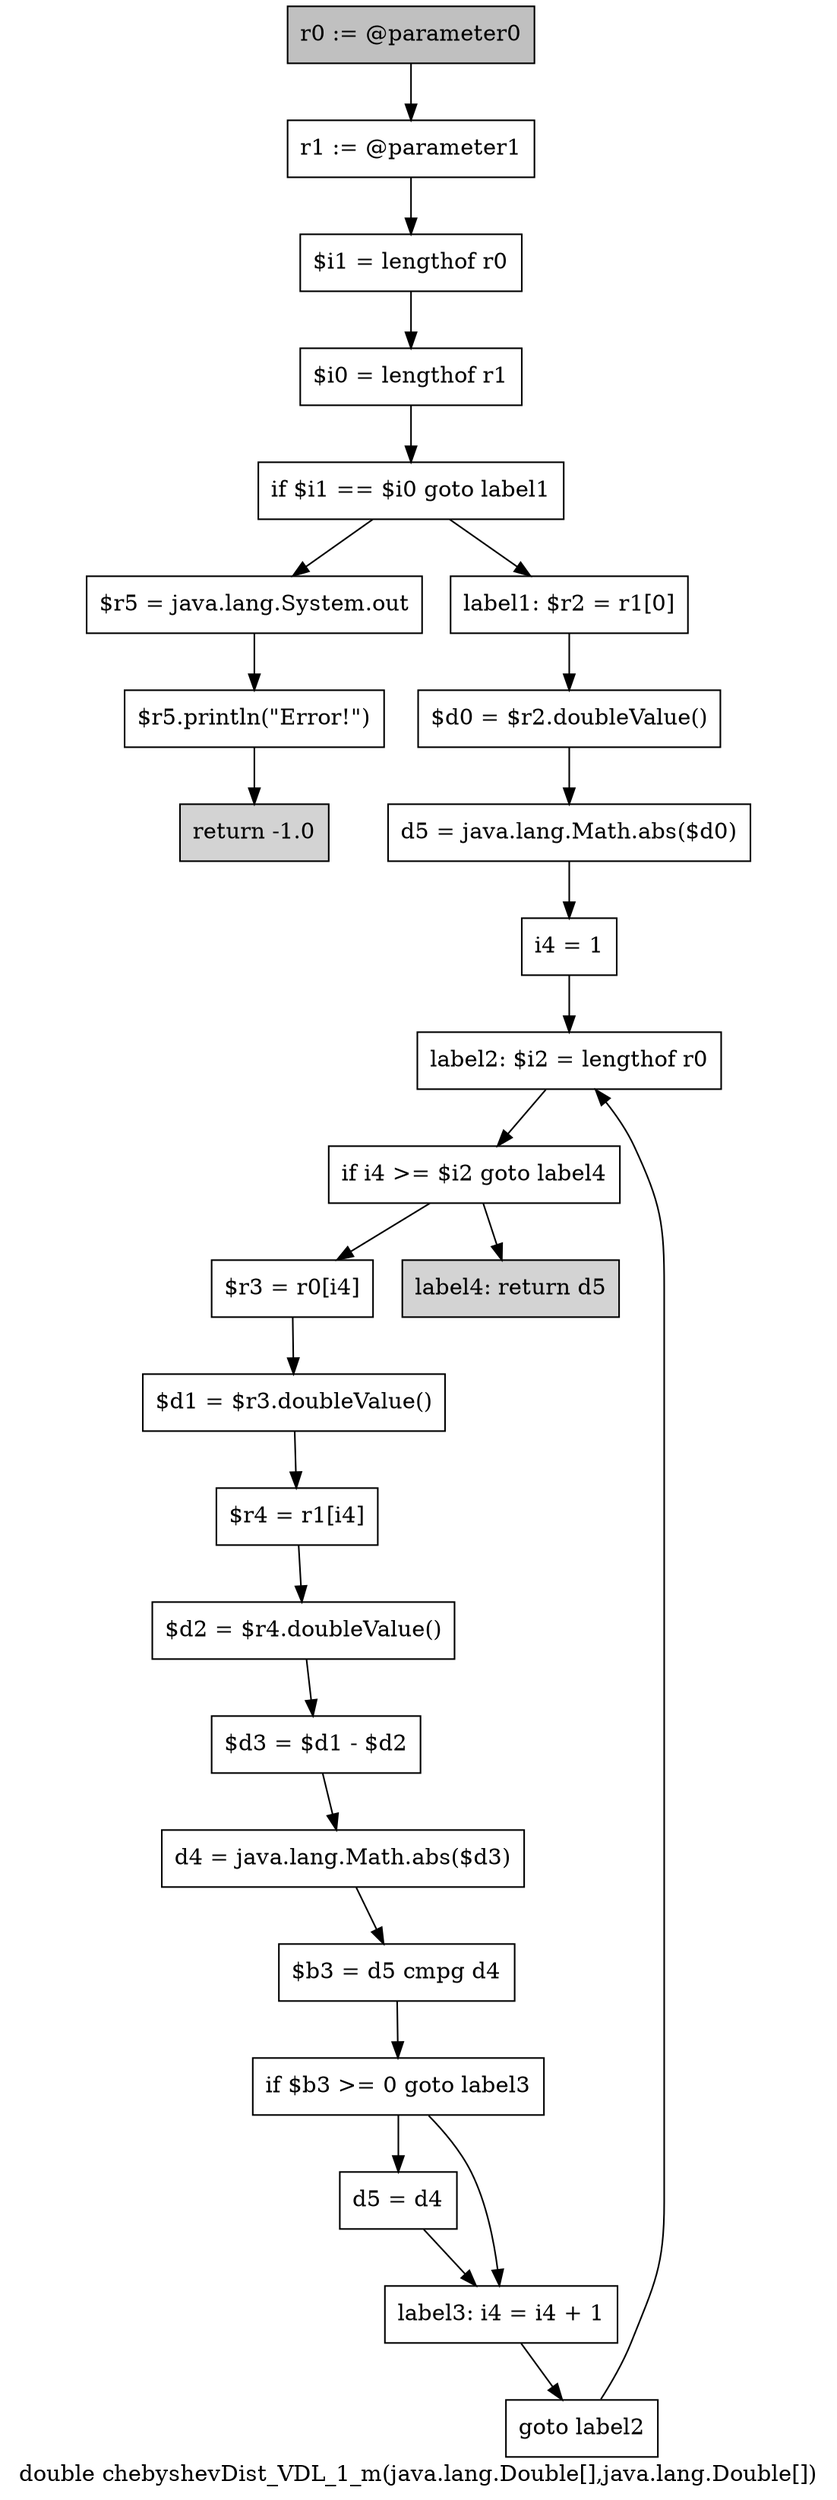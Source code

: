 digraph "double chebyshevDist_VDL_1_m(java.lang.Double[],java.lang.Double[])" {
    label="double chebyshevDist_VDL_1_m(java.lang.Double[],java.lang.Double[])";
    node [shape=box];
    "0" [style=filled,fillcolor=gray,label="r0 := @parameter0",];
    "1" [label="r1 := @parameter1",];
    "0"->"1";
    "2" [label="$i1 = lengthof r0",];
    "1"->"2";
    "3" [label="$i0 = lengthof r1",];
    "2"->"3";
    "4" [label="if $i1 == $i0 goto label1",];
    "3"->"4";
    "5" [label="$r5 = java.lang.System.out",];
    "4"->"5";
    "8" [label="label1: $r2 = r1[0]",];
    "4"->"8";
    "6" [label="$r5.println(\"Error!\")",];
    "5"->"6";
    "7" [style=filled,fillcolor=lightgray,label="return -1.0",];
    "6"->"7";
    "9" [label="$d0 = $r2.doubleValue()",];
    "8"->"9";
    "10" [label="d5 = java.lang.Math.abs($d0)",];
    "9"->"10";
    "11" [label="i4 = 1",];
    "10"->"11";
    "12" [label="label2: $i2 = lengthof r0",];
    "11"->"12";
    "13" [label="if i4 >= $i2 goto label4",];
    "12"->"13";
    "14" [label="$r3 = r0[i4]",];
    "13"->"14";
    "25" [style=filled,fillcolor=lightgray,label="label4: return d5",];
    "13"->"25";
    "15" [label="$d1 = $r3.doubleValue()",];
    "14"->"15";
    "16" [label="$r4 = r1[i4]",];
    "15"->"16";
    "17" [label="$d2 = $r4.doubleValue()",];
    "16"->"17";
    "18" [label="$d3 = $d1 - $d2",];
    "17"->"18";
    "19" [label="d4 = java.lang.Math.abs($d3)",];
    "18"->"19";
    "20" [label="$b3 = d5 cmpg d4",];
    "19"->"20";
    "21" [label="if $b3 >= 0 goto label3",];
    "20"->"21";
    "22" [label="d5 = d4",];
    "21"->"22";
    "23" [label="label3: i4 = i4 + 1",];
    "21"->"23";
    "22"->"23";
    "24" [label="goto label2",];
    "23"->"24";
    "24"->"12";
}
